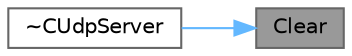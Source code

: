 digraph "Clear"
{
 // LATEX_PDF_SIZE
  bgcolor="transparent";
  edge [fontname=Helvetica,fontsize=10,labelfontname=Helvetica,labelfontsize=10];
  node [fontname=Helvetica,fontsize=10,shape=box,height=0.2,width=0.4];
  rankdir="RL";
  Node1 [id="Node000001",label="Clear",height=0.2,width=0.4,color="gray40", fillcolor="grey60", style="filled", fontcolor="black",tooltip="清除所有的数据"];
  Node1 -> Node2 [id="edge1_Node000001_Node000002",dir="back",color="steelblue1",style="solid",tooltip=" "];
  Node2 [id="Node000002",label="~CUdpServer",height=0.2,width=0.4,color="grey40", fillcolor="white", style="filled",URL="$class_c_udp_server.html#a4e34f46605843387002741520c2923ff",tooltip=" "];
}
